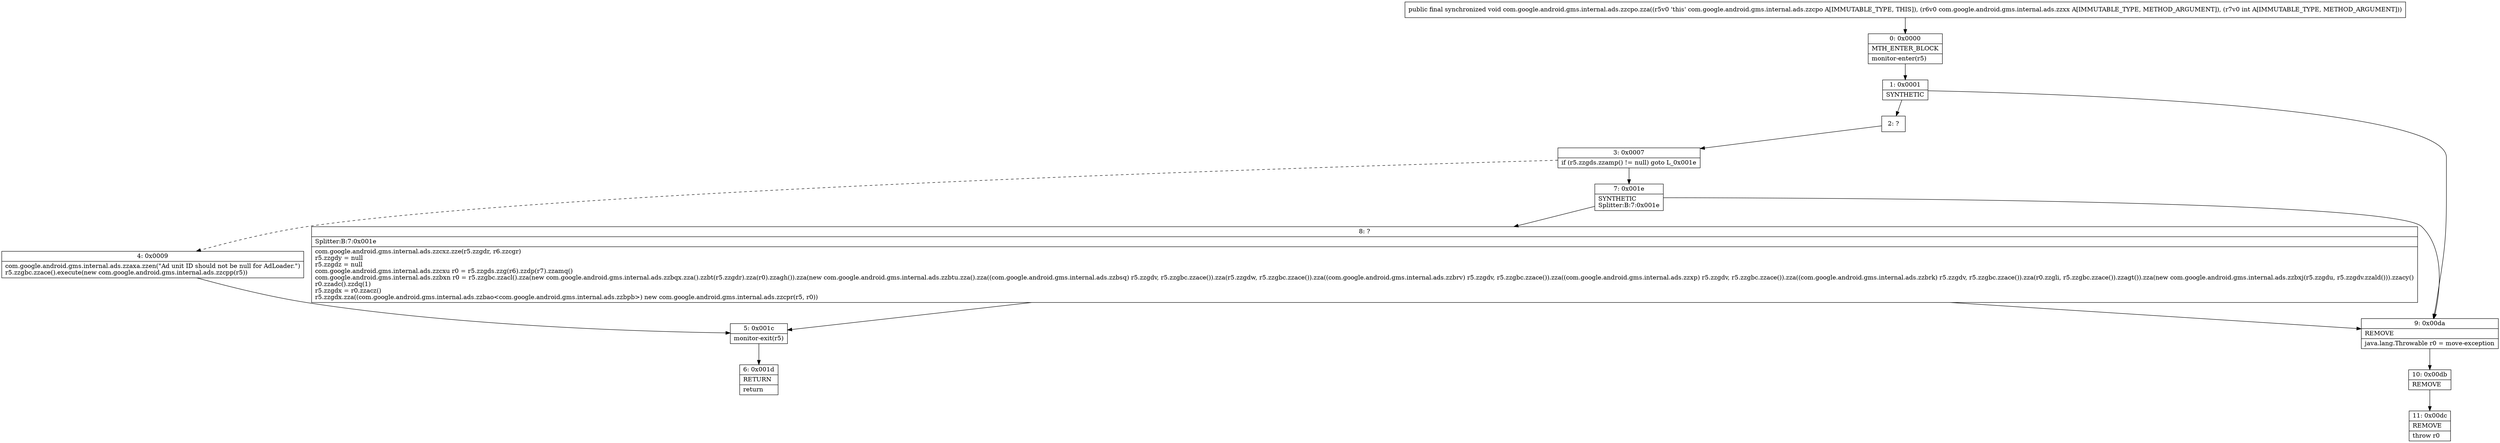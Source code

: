 digraph "CFG forcom.google.android.gms.internal.ads.zzcpo.zza(Lcom\/google\/android\/gms\/internal\/ads\/zzxx;I)V" {
Node_0 [shape=record,label="{0\:\ 0x0000|MTH_ENTER_BLOCK\l|monitor\-enter(r5)\l}"];
Node_1 [shape=record,label="{1\:\ 0x0001|SYNTHETIC\l}"];
Node_2 [shape=record,label="{2\:\ ?}"];
Node_3 [shape=record,label="{3\:\ 0x0007|if (r5.zzgds.zzamp() != null) goto L_0x001e\l}"];
Node_4 [shape=record,label="{4\:\ 0x0009|com.google.android.gms.internal.ads.zzaxa.zzen(\"Ad unit ID should not be null for AdLoader.\")\lr5.zzgbc.zzace().execute(new com.google.android.gms.internal.ads.zzcpp(r5))\l}"];
Node_5 [shape=record,label="{5\:\ 0x001c|monitor\-exit(r5)\l}"];
Node_6 [shape=record,label="{6\:\ 0x001d|RETURN\l|return\l}"];
Node_7 [shape=record,label="{7\:\ 0x001e|SYNTHETIC\lSplitter:B:7:0x001e\l}"];
Node_8 [shape=record,label="{8\:\ ?|Splitter:B:7:0x001e\l|com.google.android.gms.internal.ads.zzcxz.zze(r5.zzgdr, r6.zzcgr)\lr5.zzgdy = null\lr5.zzgdz = null\lcom.google.android.gms.internal.ads.zzcxu r0 = r5.zzgds.zzg(r6).zzdp(r7).zzamq()\lcom.google.android.gms.internal.ads.zzbxn r0 = r5.zzgbc.zzacl().zza(new com.google.android.gms.internal.ads.zzbqx.zza().zzbt(r5.zzgdr).zza(r0).zzagh()).zza(new com.google.android.gms.internal.ads.zzbtu.zza().zza((com.google.android.gms.internal.ads.zzbsq) r5.zzgdv, r5.zzgbc.zzace()).zza(r5.zzgdw, r5.zzgbc.zzace()).zza((com.google.android.gms.internal.ads.zzbrv) r5.zzgdv, r5.zzgbc.zzace()).zza((com.google.android.gms.internal.ads.zzxp) r5.zzgdv, r5.zzgbc.zzace()).zza((com.google.android.gms.internal.ads.zzbrk) r5.zzgdv, r5.zzgbc.zzace()).zza(r0.zzgli, r5.zzgbc.zzace()).zzagt()).zza(new com.google.android.gms.internal.ads.zzbxj(r5.zzgdu, r5.zzgdv.zzald())).zzacy()\lr0.zzadc().zzdq(1)\lr5.zzgdx = r0.zzacz()\lr5.zzgdx.zza((com.google.android.gms.internal.ads.zzbao\<com.google.android.gms.internal.ads.zzbpb\>) new com.google.android.gms.internal.ads.zzcpr(r5, r0))\l}"];
Node_9 [shape=record,label="{9\:\ 0x00da|REMOVE\l|java.lang.Throwable r0 = move\-exception\l}"];
Node_10 [shape=record,label="{10\:\ 0x00db|REMOVE\l}"];
Node_11 [shape=record,label="{11\:\ 0x00dc|REMOVE\l|throw r0\l}"];
MethodNode[shape=record,label="{public final synchronized void com.google.android.gms.internal.ads.zzcpo.zza((r5v0 'this' com.google.android.gms.internal.ads.zzcpo A[IMMUTABLE_TYPE, THIS]), (r6v0 com.google.android.gms.internal.ads.zzxx A[IMMUTABLE_TYPE, METHOD_ARGUMENT]), (r7v0 int A[IMMUTABLE_TYPE, METHOD_ARGUMENT])) }"];
MethodNode -> Node_0;
Node_0 -> Node_1;
Node_1 -> Node_2;
Node_1 -> Node_9;
Node_2 -> Node_3;
Node_3 -> Node_4[style=dashed];
Node_3 -> Node_7;
Node_4 -> Node_5;
Node_5 -> Node_6;
Node_7 -> Node_8;
Node_7 -> Node_9;
Node_8 -> Node_9;
Node_8 -> Node_5;
Node_9 -> Node_10;
Node_10 -> Node_11;
}

